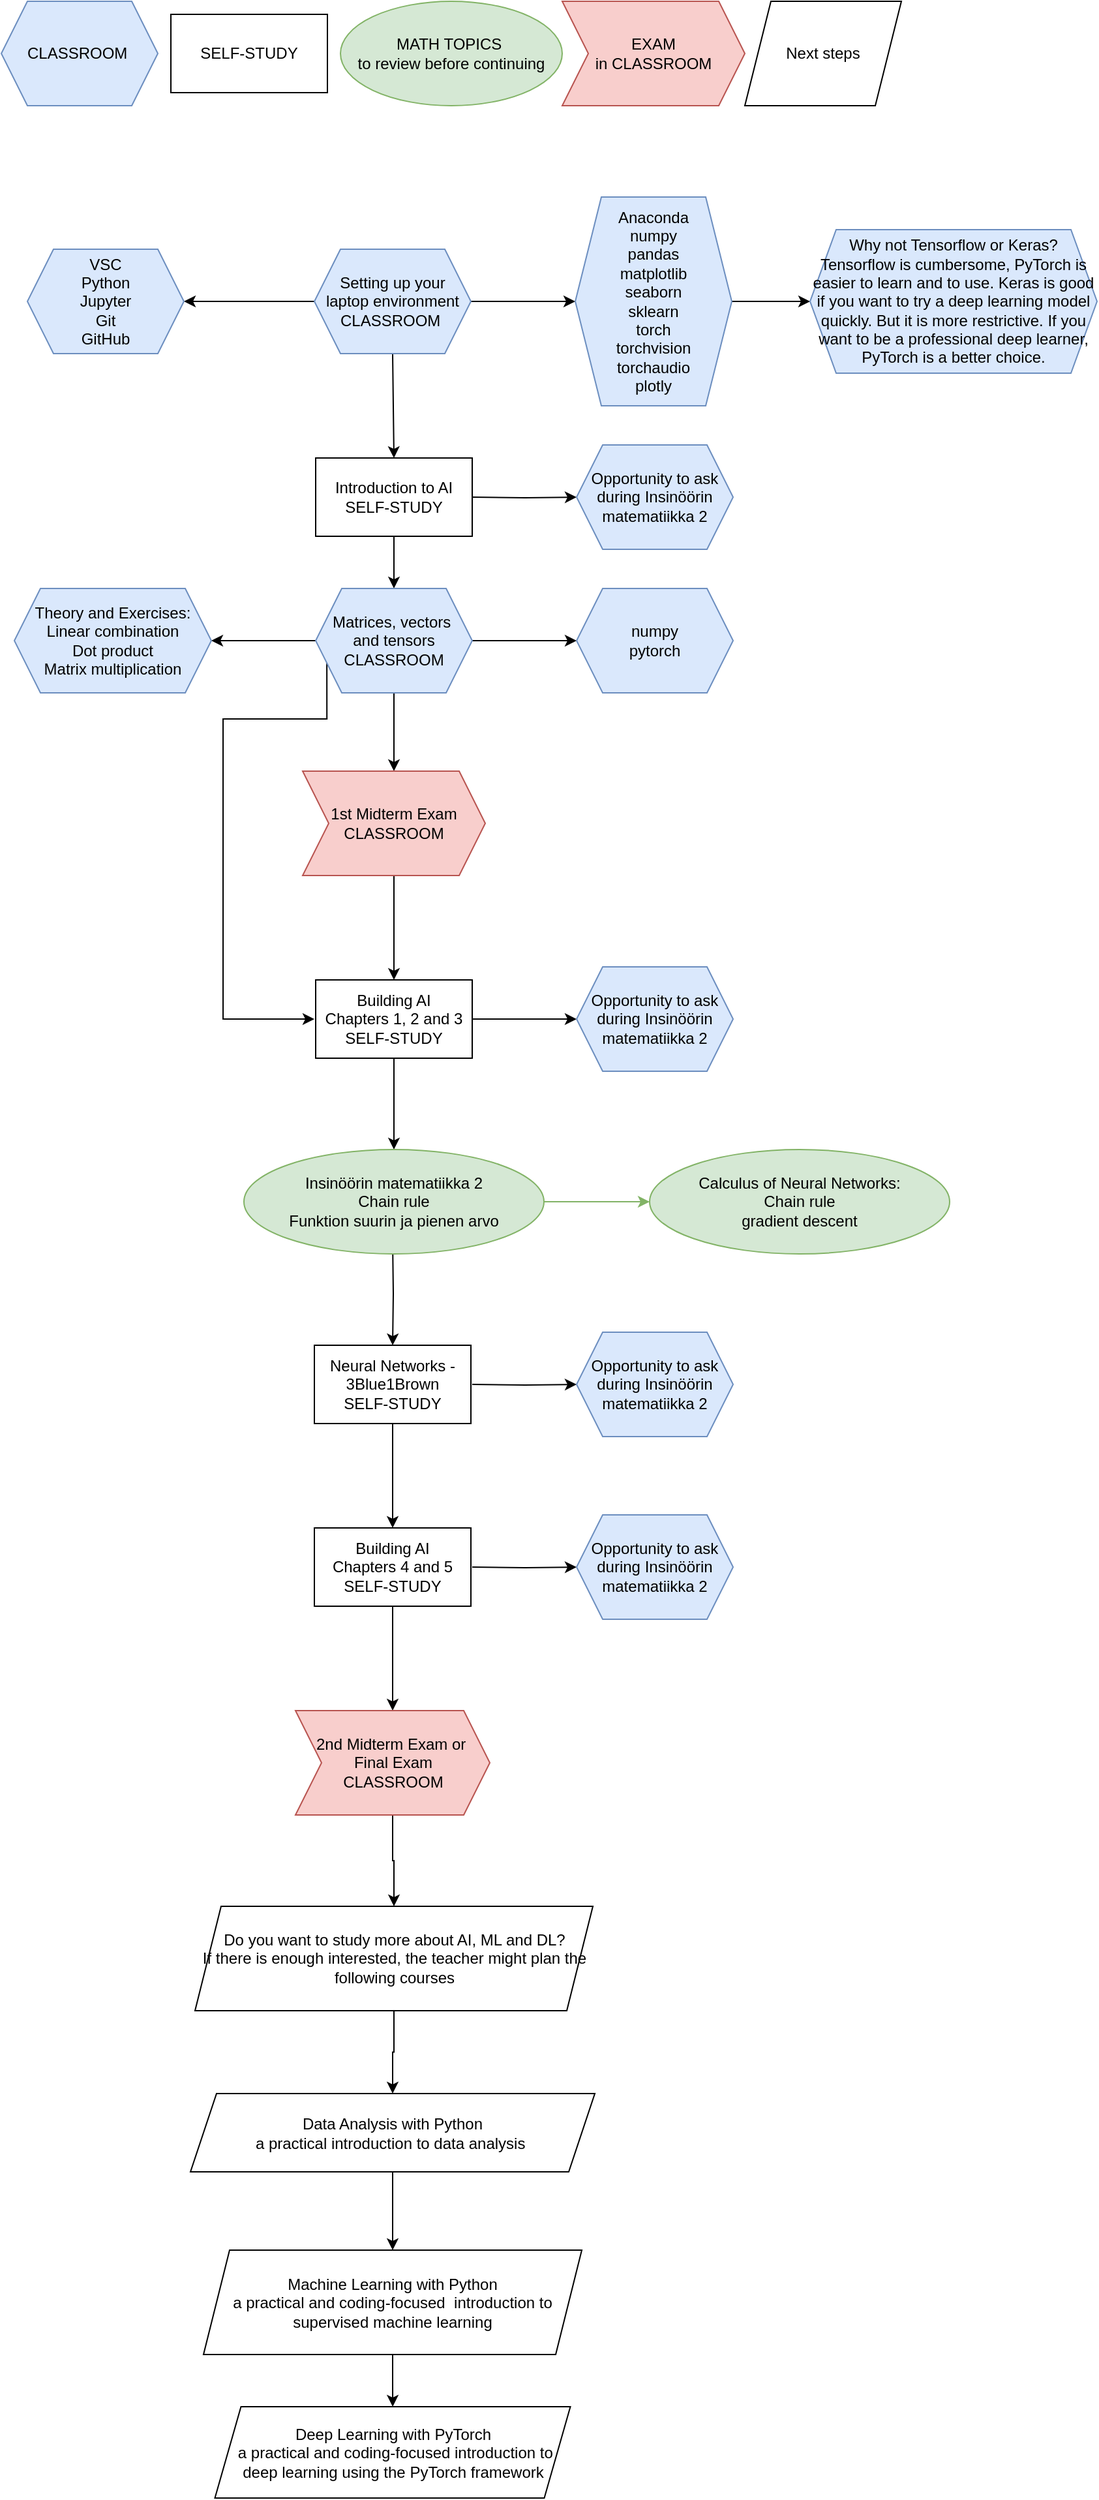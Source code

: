 <mxfile version="24.7.1" type="github">
  <diagram name="Sivu-1" id="ExaNvQKYzJZNf2Spykjg">
    <mxGraphModel dx="1570" dy="2160" grid="1" gridSize="10" guides="1" tooltips="1" connect="1" arrows="1" fold="1" page="1" pageScale="1" pageWidth="827" pageHeight="1169" math="0" shadow="0">
      <root>
        <mxCell id="0" />
        <mxCell id="1" parent="0" />
        <mxCell id="C3OmPF9B5gbBKsYHGIpi-43" value="" style="edgeStyle=orthogonalEdgeStyle;rounded=0;orthogonalLoop=1;jettySize=auto;html=1;" parent="1" source="nX1czes53wwI01U9ZCOa-1" target="C3OmPF9B5gbBKsYHGIpi-36" edge="1">
          <mxGeometry relative="1" as="geometry" />
        </mxCell>
        <mxCell id="nX1czes53wwI01U9ZCOa-1" value="Introduction to AI&lt;div&gt;SELF-STUDY&lt;/div&gt;" style="rounded=0;whiteSpace=wrap;html=1;" parent="1" vertex="1">
          <mxGeometry x="251" y="200" width="120" height="60" as="geometry" />
        </mxCell>
        <mxCell id="C3OmPF9B5gbBKsYHGIpi-29" value="" style="edgeStyle=orthogonalEdgeStyle;rounded=0;orthogonalLoop=1;jettySize=auto;html=1;" parent="1" source="C3OmPF9B5gbBKsYHGIpi-4" target="C3OmPF9B5gbBKsYHGIpi-28" edge="1">
          <mxGeometry relative="1" as="geometry" />
        </mxCell>
        <mxCell id="C3OmPF9B5gbBKsYHGIpi-50" value="" style="edgeStyle=orthogonalEdgeStyle;rounded=0;orthogonalLoop=1;jettySize=auto;html=1;" parent="1" source="C3OmPF9B5gbBKsYHGIpi-4" target="C3OmPF9B5gbBKsYHGIpi-49" edge="1">
          <mxGeometry relative="1" as="geometry" />
        </mxCell>
        <mxCell id="C3OmPF9B5gbBKsYHGIpi-4" value="Building AI&lt;div&gt;Chapters 1, 2 and 3&lt;/div&gt;&lt;div&gt;SELF-STUDY&lt;br&gt;&lt;/div&gt;" style="whiteSpace=wrap;html=1;rounded=0;" parent="1" vertex="1">
          <mxGeometry x="251" y="600" width="120" height="60" as="geometry" />
        </mxCell>
        <mxCell id="C3OmPF9B5gbBKsYHGIpi-12" value="" style="edgeStyle=orthogonalEdgeStyle;rounded=0;orthogonalLoop=1;jettySize=auto;html=1;" parent="1" target="C3OmPF9B5gbBKsYHGIpi-11" edge="1">
          <mxGeometry relative="1" as="geometry">
            <mxPoint x="310" y="800" as="sourcePoint" />
          </mxGeometry>
        </mxCell>
        <mxCell id="C3OmPF9B5gbBKsYHGIpi-15" value="" style="edgeStyle=orthogonalEdgeStyle;rounded=0;orthogonalLoop=1;jettySize=auto;html=1;" parent="1" target="nX1czes53wwI01U9ZCOa-1" edge="1">
          <mxGeometry relative="1" as="geometry">
            <mxPoint x="310" y="120" as="sourcePoint" />
          </mxGeometry>
        </mxCell>
        <mxCell id="C3OmPF9B5gbBKsYHGIpi-14" value="" style="edgeStyle=orthogonalEdgeStyle;rounded=0;orthogonalLoop=1;jettySize=auto;html=1;" parent="1" source="C3OmPF9B5gbBKsYHGIpi-11" target="C3OmPF9B5gbBKsYHGIpi-13" edge="1">
          <mxGeometry relative="1" as="geometry" />
        </mxCell>
        <mxCell id="C3OmPF9B5gbBKsYHGIpi-11" value="&lt;div&gt;Neural Networks - 3Blue1Brown&lt;/div&gt;&lt;div&gt;SELF-STUDY&lt;br&gt;&lt;/div&gt;" style="whiteSpace=wrap;html=1;rounded=0;" parent="1" vertex="1">
          <mxGeometry x="250" y="880" width="120" height="60" as="geometry" />
        </mxCell>
        <mxCell id="C3OmPF9B5gbBKsYHGIpi-64" value="" style="edgeStyle=orthogonalEdgeStyle;rounded=0;orthogonalLoop=1;jettySize=auto;html=1;" parent="1" source="C3OmPF9B5gbBKsYHGIpi-13" target="C3OmPF9B5gbBKsYHGIpi-63" edge="1">
          <mxGeometry relative="1" as="geometry" />
        </mxCell>
        <mxCell id="C3OmPF9B5gbBKsYHGIpi-13" value="Building AI&lt;div&gt;Chapters 4 and 5&lt;/div&gt;&lt;div&gt;SELF-STUDY&lt;/div&gt;" style="whiteSpace=wrap;html=1;rounded=0;" parent="1" vertex="1">
          <mxGeometry x="250" y="1020" width="120" height="60" as="geometry" />
        </mxCell>
        <mxCell id="C3OmPF9B5gbBKsYHGIpi-54" value="" style="edgeStyle=orthogonalEdgeStyle;rounded=0;orthogonalLoop=1;jettySize=auto;html=1;fillColor=#d5e8d4;strokeColor=#82b366;" parent="1" source="C3OmPF9B5gbBKsYHGIpi-28" target="C3OmPF9B5gbBKsYHGIpi-53" edge="1">
          <mxGeometry relative="1" as="geometry" />
        </mxCell>
        <mxCell id="C3OmPF9B5gbBKsYHGIpi-28" value="&lt;div&gt;Insinöörin matematiikka 2&lt;/div&gt;&lt;div&gt;Chain rule&lt;/div&gt;&lt;div&gt;Funktion suurin ja pienen arvo&lt;/div&gt;" style="ellipse;whiteSpace=wrap;html=1;rounded=0;fillColor=#d5e8d4;strokeColor=#82b366;" parent="1" vertex="1">
          <mxGeometry x="196" y="730" width="230" height="80" as="geometry" />
        </mxCell>
        <mxCell id="C3OmPF9B5gbBKsYHGIpi-34" value="" style="edgeStyle=orthogonalEdgeStyle;rounded=0;orthogonalLoop=1;jettySize=auto;html=1;" parent="1" source="C3OmPF9B5gbBKsYHGIpi-33" edge="1">
          <mxGeometry relative="1" as="geometry">
            <mxPoint x="450" y="80" as="targetPoint" />
          </mxGeometry>
        </mxCell>
        <mxCell id="C3OmPF9B5gbBKsYHGIpi-35" value="" style="edgeStyle=orthogonalEdgeStyle;rounded=0;orthogonalLoop=1;jettySize=auto;html=1;" parent="1" source="C3OmPF9B5gbBKsYHGIpi-33" edge="1">
          <mxGeometry relative="1" as="geometry">
            <mxPoint x="150" y="80" as="targetPoint" />
          </mxGeometry>
        </mxCell>
        <mxCell id="C3OmPF9B5gbBKsYHGIpi-33" value="Setting up your&lt;div&gt;laptop environment&lt;/div&gt;&lt;div&gt;&lt;div&gt;CLASSROOM&amp;nbsp;&lt;/div&gt;&lt;/div&gt;" style="shape=hexagon;perimeter=hexagonPerimeter2;whiteSpace=wrap;html=1;fixedSize=1;fillColor=#dae8fc;strokeColor=#6c8ebf;" parent="1" vertex="1">
          <mxGeometry x="250" y="40" width="120" height="80" as="geometry" />
        </mxCell>
        <mxCell id="C3OmPF9B5gbBKsYHGIpi-46" value="" style="edgeStyle=orthogonalEdgeStyle;rounded=0;orthogonalLoop=1;jettySize=auto;html=1;" parent="1" source="C3OmPF9B5gbBKsYHGIpi-36" target="C3OmPF9B5gbBKsYHGIpi-45" edge="1">
          <mxGeometry relative="1" as="geometry" />
        </mxCell>
        <mxCell id="C3OmPF9B5gbBKsYHGIpi-48" value="" style="edgeStyle=orthogonalEdgeStyle;rounded=0;orthogonalLoop=1;jettySize=auto;html=1;" parent="1" source="C3OmPF9B5gbBKsYHGIpi-36" target="C3OmPF9B5gbBKsYHGIpi-47" edge="1">
          <mxGeometry relative="1" as="geometry" />
        </mxCell>
        <mxCell id="C3OmPF9B5gbBKsYHGIpi-61" value="" style="edgeStyle=orthogonalEdgeStyle;rounded=0;orthogonalLoop=1;jettySize=auto;html=1;" parent="1" source="C3OmPF9B5gbBKsYHGIpi-36" target="C3OmPF9B5gbBKsYHGIpi-60" edge="1">
          <mxGeometry relative="1" as="geometry" />
        </mxCell>
        <mxCell id="C3OmPF9B5gbBKsYHGIpi-65" style="edgeStyle=orthogonalEdgeStyle;rounded=0;orthogonalLoop=1;jettySize=auto;html=1;exitX=0;exitY=0.75;exitDx=0;exitDy=0;" parent="1" source="C3OmPF9B5gbBKsYHGIpi-36" edge="1">
          <mxGeometry relative="1" as="geometry">
            <mxPoint x="250" y="630.0" as="targetPoint" />
            <Array as="points">
              <mxPoint x="260" y="400" />
              <mxPoint x="180" y="400" />
              <mxPoint x="180" y="630" />
            </Array>
          </mxGeometry>
        </mxCell>
        <mxCell id="C3OmPF9B5gbBKsYHGIpi-36" value="Matrices, vectors&amp;nbsp;&lt;div&gt;and t&lt;span style=&quot;background-color: initial;&quot;&gt;ensors&lt;/span&gt;&lt;div&gt;CLASSROOM&lt;/div&gt;&lt;/div&gt;" style="shape=hexagon;perimeter=hexagonPerimeter2;whiteSpace=wrap;html=1;fixedSize=1;fillColor=#dae8fc;strokeColor=#6c8ebf;" parent="1" vertex="1">
          <mxGeometry x="251" y="300" width="120" height="80" as="geometry" />
        </mxCell>
        <mxCell id="a22MIjJUTJKKrvTZ5Yfk-5" value="" style="edgeStyle=orthogonalEdgeStyle;rounded=0;orthogonalLoop=1;jettySize=auto;html=1;" edge="1" parent="1" source="C3OmPF9B5gbBKsYHGIpi-38" target="a22MIjJUTJKKrvTZ5Yfk-4">
          <mxGeometry relative="1" as="geometry" />
        </mxCell>
        <mxCell id="C3OmPF9B5gbBKsYHGIpi-38" value="&lt;div&gt;Anaconda&lt;/div&gt;numpy&lt;div&gt;pandas&lt;/div&gt;&lt;div&gt;matplotlib&lt;br&gt;&lt;/div&gt;&lt;div&gt;seaborn&lt;/div&gt;&lt;div&gt;sklearn&lt;/div&gt;&lt;div&gt;torch&lt;/div&gt;&lt;div&gt;torchvision&lt;br&gt;&lt;/div&gt;&lt;div&gt;torchaudio&lt;br&gt;&lt;/div&gt;&lt;div&gt;plotly&lt;/div&gt;" style="shape=hexagon;perimeter=hexagonPerimeter2;whiteSpace=wrap;html=1;fixedSize=1;fillColor=#dae8fc;strokeColor=#6c8ebf;" parent="1" vertex="1">
          <mxGeometry x="450" width="120" height="160" as="geometry" />
        </mxCell>
        <mxCell id="C3OmPF9B5gbBKsYHGIpi-39" value="VSC&lt;div&gt;Python&lt;/div&gt;&lt;div&gt;Jupyter&lt;/div&gt;&lt;div&gt;Git&lt;/div&gt;&lt;div&gt;GitHub&lt;/div&gt;" style="shape=hexagon;perimeter=hexagonPerimeter2;whiteSpace=wrap;html=1;fixedSize=1;fillColor=#dae8fc;strokeColor=#6c8ebf;" parent="1" vertex="1">
          <mxGeometry x="30" y="40" width="120" height="80" as="geometry" />
        </mxCell>
        <mxCell id="C3OmPF9B5gbBKsYHGIpi-40" value="&lt;div&gt;&lt;div&gt;CLASSROOM&amp;nbsp;&lt;/div&gt;&lt;/div&gt;" style="shape=hexagon;perimeter=hexagonPerimeter2;whiteSpace=wrap;html=1;fixedSize=1;fillColor=#dae8fc;strokeColor=#6c8ebf;" parent="1" vertex="1">
          <mxGeometry x="10" y="-150" width="120" height="80" as="geometry" />
        </mxCell>
        <mxCell id="C3OmPF9B5gbBKsYHGIpi-41" value="SELF-STUDY" style="rounded=0;whiteSpace=wrap;html=1;" parent="1" vertex="1">
          <mxGeometry x="140" y="-140" width="120" height="60" as="geometry" />
        </mxCell>
        <mxCell id="C3OmPF9B5gbBKsYHGIpi-42" value="MATH TOPICS&amp;nbsp;&lt;div&gt;to review before continuing&lt;/div&gt;" style="ellipse;whiteSpace=wrap;html=1;rounded=0;fillColor=#d5e8d4;strokeColor=#82b366;" parent="1" vertex="1">
          <mxGeometry x="270" y="-150" width="170" height="80" as="geometry" />
        </mxCell>
        <mxCell id="C3OmPF9B5gbBKsYHGIpi-45" value="numpy&lt;div&gt;pytorch&lt;/div&gt;" style="shape=hexagon;perimeter=hexagonPerimeter2;whiteSpace=wrap;html=1;fixedSize=1;fillColor=#dae8fc;strokeColor=#6c8ebf;" parent="1" vertex="1">
          <mxGeometry x="451" y="300" width="120" height="80" as="geometry" />
        </mxCell>
        <mxCell id="C3OmPF9B5gbBKsYHGIpi-47" value="&lt;div&gt;Theory and Exercises:&lt;/div&gt;&lt;div&gt;Linear combination&lt;br&gt;&lt;/div&gt;Dot product&lt;div&gt;Matrix multiplication&lt;/div&gt;" style="shape=hexagon;perimeter=hexagonPerimeter2;whiteSpace=wrap;html=1;fixedSize=1;fillColor=#dae8fc;strokeColor=#6c8ebf;" parent="1" vertex="1">
          <mxGeometry x="20" y="300" width="151" height="80" as="geometry" />
        </mxCell>
        <mxCell id="C3OmPF9B5gbBKsYHGIpi-49" value="Opportunity to ask during Insinöörin matematiikka 2" style="shape=hexagon;perimeter=hexagonPerimeter2;whiteSpace=wrap;html=1;fixedSize=1;rounded=0;fillColor=#dae8fc;strokeColor=#6c8ebf;" parent="1" vertex="1">
          <mxGeometry x="451" y="590" width="120" height="80" as="geometry" />
        </mxCell>
        <mxCell id="C3OmPF9B5gbBKsYHGIpi-51" value="" style="edgeStyle=orthogonalEdgeStyle;rounded=0;orthogonalLoop=1;jettySize=auto;html=1;" parent="1" target="C3OmPF9B5gbBKsYHGIpi-52" edge="1">
          <mxGeometry relative="1" as="geometry">
            <mxPoint x="371" y="230" as="sourcePoint" />
          </mxGeometry>
        </mxCell>
        <mxCell id="C3OmPF9B5gbBKsYHGIpi-52" value="Opportunity to ask during Insinöörin matematiikka 2" style="shape=hexagon;perimeter=hexagonPerimeter2;whiteSpace=wrap;html=1;fixedSize=1;rounded=0;fillColor=#dae8fc;strokeColor=#6c8ebf;" parent="1" vertex="1">
          <mxGeometry x="451" y="190" width="120" height="80" as="geometry" />
        </mxCell>
        <mxCell id="C3OmPF9B5gbBKsYHGIpi-53" value="&lt;div&gt;Calculus of Neural Networks:&lt;/div&gt;&lt;div&gt;Chain rule&lt;br&gt;&lt;/div&gt;&lt;div&gt;gradient descent&lt;/div&gt;" style="ellipse;whiteSpace=wrap;html=1;rounded=0;fillColor=#d5e8d4;strokeColor=#82b366;" parent="1" vertex="1">
          <mxGeometry x="507" y="730" width="230" height="80" as="geometry" />
        </mxCell>
        <mxCell id="C3OmPF9B5gbBKsYHGIpi-55" value="" style="edgeStyle=orthogonalEdgeStyle;rounded=0;orthogonalLoop=1;jettySize=auto;html=1;" parent="1" target="C3OmPF9B5gbBKsYHGIpi-56" edge="1">
          <mxGeometry relative="1" as="geometry">
            <mxPoint x="371" y="1050" as="sourcePoint" />
          </mxGeometry>
        </mxCell>
        <mxCell id="C3OmPF9B5gbBKsYHGIpi-56" value="Opportunity to ask during Insinöörin matematiikka 2" style="shape=hexagon;perimeter=hexagonPerimeter2;whiteSpace=wrap;html=1;fixedSize=1;rounded=0;fillColor=#dae8fc;strokeColor=#6c8ebf;" parent="1" vertex="1">
          <mxGeometry x="451" y="1010" width="120" height="80" as="geometry" />
        </mxCell>
        <mxCell id="C3OmPF9B5gbBKsYHGIpi-57" value="" style="edgeStyle=orthogonalEdgeStyle;rounded=0;orthogonalLoop=1;jettySize=auto;html=1;" parent="1" target="C3OmPF9B5gbBKsYHGIpi-58" edge="1">
          <mxGeometry relative="1" as="geometry">
            <mxPoint x="371" y="910" as="sourcePoint" />
          </mxGeometry>
        </mxCell>
        <mxCell id="C3OmPF9B5gbBKsYHGIpi-58" value="Opportunity to ask during Insinöörin matematiikka 2" style="shape=hexagon;perimeter=hexagonPerimeter2;whiteSpace=wrap;html=1;fixedSize=1;rounded=0;fillColor=#dae8fc;strokeColor=#6c8ebf;" parent="1" vertex="1">
          <mxGeometry x="451" y="870" width="120" height="80" as="geometry" />
        </mxCell>
        <mxCell id="C3OmPF9B5gbBKsYHGIpi-59" value="EXAM&lt;div&gt;in CLASSROOM&lt;/div&gt;" style="shape=step;perimeter=stepPerimeter;whiteSpace=wrap;html=1;fixedSize=1;fillColor=#f8cecc;strokeColor=#b85450;" parent="1" vertex="1">
          <mxGeometry x="440" y="-150" width="140" height="80" as="geometry" />
        </mxCell>
        <mxCell id="C3OmPF9B5gbBKsYHGIpi-62" value="" style="edgeStyle=orthogonalEdgeStyle;rounded=0;orthogonalLoop=1;jettySize=auto;html=1;" parent="1" source="C3OmPF9B5gbBKsYHGIpi-60" target="C3OmPF9B5gbBKsYHGIpi-4" edge="1">
          <mxGeometry relative="1" as="geometry" />
        </mxCell>
        <mxCell id="C3OmPF9B5gbBKsYHGIpi-60" value="1st Midterm Exam&lt;div&gt;CLASSROOM&lt;/div&gt;" style="shape=step;perimeter=stepPerimeter;whiteSpace=wrap;html=1;fixedSize=1;fillColor=#f8cecc;strokeColor=#b85450;" parent="1" vertex="1">
          <mxGeometry x="241" y="440" width="140" height="80" as="geometry" />
        </mxCell>
        <mxCell id="C3OmPF9B5gbBKsYHGIpi-70" value="" style="edgeStyle=orthogonalEdgeStyle;rounded=0;orthogonalLoop=1;jettySize=auto;html=1;" parent="1" source="C3OmPF9B5gbBKsYHGIpi-63" target="C3OmPF9B5gbBKsYHGIpi-69" edge="1">
          <mxGeometry relative="1" as="geometry" />
        </mxCell>
        <mxCell id="C3OmPF9B5gbBKsYHGIpi-63" value="2nd Midterm Exam or&amp;nbsp;&lt;div&gt;Final Exam&lt;div&gt;CLASSROOM&lt;/div&gt;&lt;/div&gt;" style="shape=step;perimeter=stepPerimeter;whiteSpace=wrap;html=1;fixedSize=1;fillColor=#f8cecc;strokeColor=#b85450;" parent="1" vertex="1">
          <mxGeometry x="235.5" y="1160" width="149" height="80" as="geometry" />
        </mxCell>
        <mxCell id="C3OmPF9B5gbBKsYHGIpi-80" value="" style="edgeStyle=orthogonalEdgeStyle;rounded=0;orthogonalLoop=1;jettySize=auto;html=1;" parent="1" source="C3OmPF9B5gbBKsYHGIpi-69" target="C3OmPF9B5gbBKsYHGIpi-71" edge="1">
          <mxGeometry relative="1" as="geometry" />
        </mxCell>
        <mxCell id="C3OmPF9B5gbBKsYHGIpi-69" value="Do you want to study more about AI, ML and DL?&lt;div&gt;If there is enough interested, the teacher might plan the following courses&lt;/div&gt;" style="shape=parallelogram;perimeter=parallelogramPerimeter;whiteSpace=wrap;html=1;fixedSize=1;" parent="1" vertex="1">
          <mxGeometry x="158.5" y="1310" width="305" height="80" as="geometry" />
        </mxCell>
        <mxCell id="C3OmPF9B5gbBKsYHGIpi-81" value="" style="edgeStyle=orthogonalEdgeStyle;rounded=0;orthogonalLoop=1;jettySize=auto;html=1;" parent="1" source="C3OmPF9B5gbBKsYHGIpi-71" target="C3OmPF9B5gbBKsYHGIpi-75" edge="1">
          <mxGeometry relative="1" as="geometry" />
        </mxCell>
        <mxCell id="C3OmPF9B5gbBKsYHGIpi-71" value="Data Analysis with Python&lt;div&gt;a practical introduction to data analysis&amp;nbsp;&lt;br&gt;&lt;/div&gt;" style="shape=parallelogram;perimeter=parallelogramPerimeter;whiteSpace=wrap;html=1;fixedSize=1;" parent="1" vertex="1">
          <mxGeometry x="155" y="1453.5" width="310" height="60" as="geometry" />
        </mxCell>
        <mxCell id="C3OmPF9B5gbBKsYHGIpi-84" value="" style="edgeStyle=orthogonalEdgeStyle;rounded=0;orthogonalLoop=1;jettySize=auto;html=1;" parent="1" source="C3OmPF9B5gbBKsYHGIpi-75" target="C3OmPF9B5gbBKsYHGIpi-77" edge="1">
          <mxGeometry relative="1" as="geometry" />
        </mxCell>
        <mxCell id="C3OmPF9B5gbBKsYHGIpi-75" value="&lt;div&gt;Machine Learning with Python&lt;/div&gt;&lt;div&gt;&lt;span style=&quot;background-color: initial;&quot;&gt;a practical&amp;nbsp;&lt;/span&gt;and coding-focused&lt;span style=&quot;background-color: initial;&quot;&gt;&amp;nbsp; introduction to supervised machine learning&lt;/span&gt;&lt;/div&gt;" style="shape=parallelogram;perimeter=parallelogramPerimeter;whiteSpace=wrap;html=1;fixedSize=1;" parent="1" vertex="1">
          <mxGeometry x="165" y="1573.5" width="290" height="80" as="geometry" />
        </mxCell>
        <mxCell id="C3OmPF9B5gbBKsYHGIpi-77" value="Deep Learning with PyTorch&lt;div&gt;&amp;nbsp;a practical and coding-focused introduction to deep learning using the PyTorch framework&lt;br&gt;&lt;/div&gt;" style="shape=parallelogram;perimeter=parallelogramPerimeter;whiteSpace=wrap;html=1;fixedSize=1;" parent="1" vertex="1">
          <mxGeometry x="173.75" y="1693.5" width="272.5" height="70" as="geometry" />
        </mxCell>
        <mxCell id="C3OmPF9B5gbBKsYHGIpi-85" value="Next steps" style="shape=parallelogram;perimeter=parallelogramPerimeter;whiteSpace=wrap;html=1;fixedSize=1;" parent="1" vertex="1">
          <mxGeometry x="580" y="-150" width="120" height="80" as="geometry" />
        </mxCell>
        <mxCell id="a22MIjJUTJKKrvTZ5Yfk-4" value="Why not Tensorflow or Keras? Tensorflow is cumbersome, PyTorch is easier to learn and to use. Keras is good if you want to try a deep learning model quickly. But it is more restrictive. If you want to be a professional deep learner, PyTorch is a better choice." style="shape=hexagon;perimeter=hexagonPerimeter2;whiteSpace=wrap;html=1;fixedSize=1;fillColor=#dae8fc;strokeColor=#6c8ebf;" vertex="1" parent="1">
          <mxGeometry x="630" y="25" width="220" height="110" as="geometry" />
        </mxCell>
      </root>
    </mxGraphModel>
  </diagram>
</mxfile>
